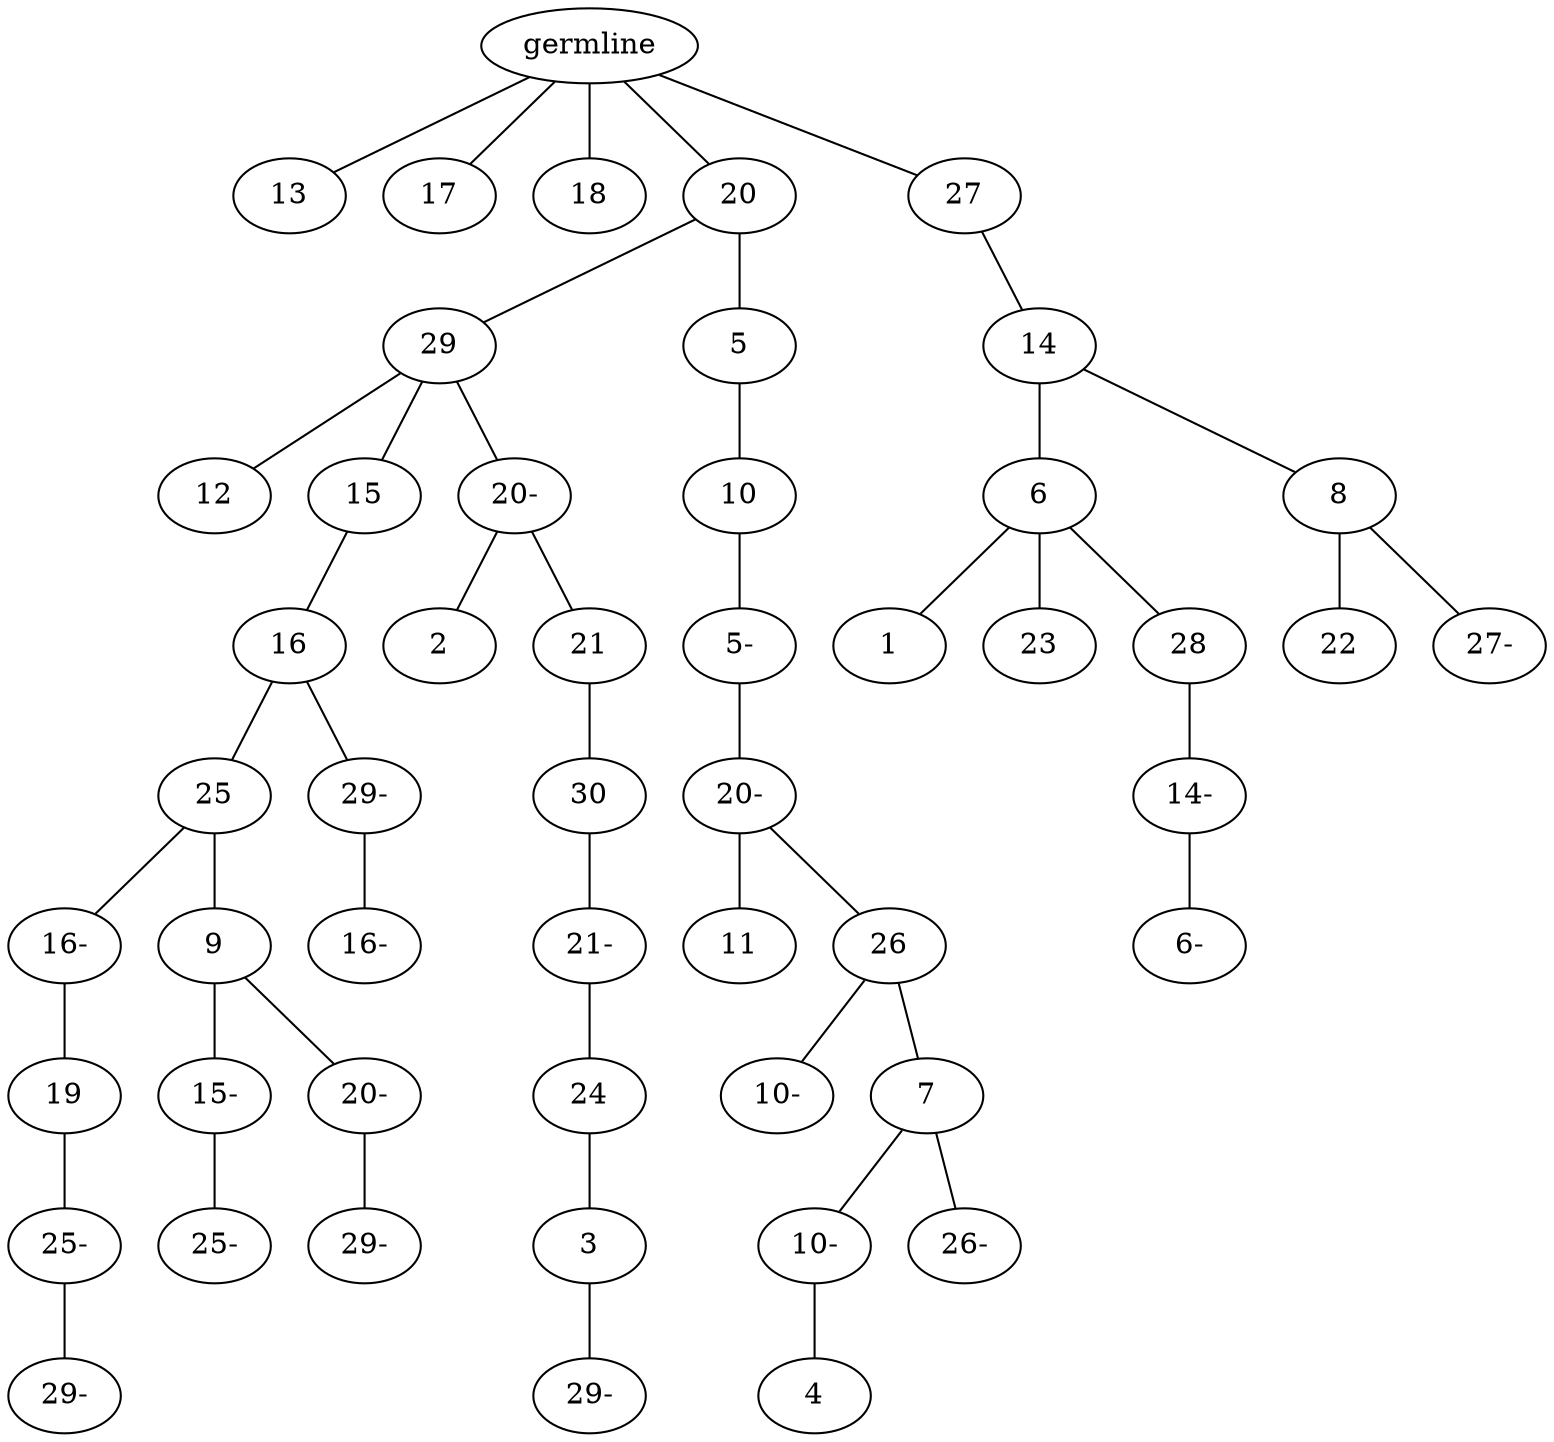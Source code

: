 graph tree {
    "140008873326000" [label="germline"];
    "140008872902080" [label="13"];
    "140008873005840" [label="17"];
    "140008873568384" [label="18"];
    "140008873252176" [label="20"];
    "140008873402768" [label="29"];
    "140008873403872" [label="12"];
    "140008873404208" [label="15"];
    "140008873192176" [label="16"];
    "140008873190736" [label="25"];
    "140008873193328" [label="16-"];
    "140008873192896" [label="19"];
    "140008873247168" [label="25-"];
    "140008873246832" [label="29-"];
    "140008873192944" [label="9"];
    "140008873191024" [label="15-"];
    "140008873250336" [label="25-"];
    "140008873248080" [label="20-"];
    "140008874014368" [label="29-"];
    "140008873190928" [label="29-"];
    "140008873191648" [label="16-"];
    "140008873403104" [label="20-"];
    "140008873191744" [label="2"];
    "140008873189728" [label="21"];
    "140008873247696" [label="30"];
    "140008873250096" [label="21-"];
    "140008873517408" [label="24"];
    "140008873215840" [label="3"];
    "140008873476688" [label="29-"];
    "140008873403488" [label="5"];
    "140008873190544" [label="10"];
    "140008873247312" [label="5-"];
    "140008873248848" [label="20-"];
    "140008873479952" [label="11"];
    "140008873517504" [label="26"];
    "140008874031088" [label="10-"];
    "140008874029456" [label="7"];
    "140008873824944" [label="10-"];
    "140008873084720" [label="4"];
    "140008873827248" [label="26-"];
    "140008873252368" [label="27"];
    "140008873404736" [label="14"];
    "140008873249664" [label="6"];
    "140008873216752" [label="1"];
    "140008874032480" [label="23"];
    "140008874033008" [label="28"];
    "140008873084000" [label="14-"];
    "140008873085056" [label="6-"];
    "140008873249856" [label="8"];
    "140008873214064" [label="22"];
    "140008873519328" [label="27-"];
    "140008873326000" -- "140008872902080";
    "140008873326000" -- "140008873005840";
    "140008873326000" -- "140008873568384";
    "140008873326000" -- "140008873252176";
    "140008873326000" -- "140008873252368";
    "140008873252176" -- "140008873402768";
    "140008873252176" -- "140008873403488";
    "140008873402768" -- "140008873403872";
    "140008873402768" -- "140008873404208";
    "140008873402768" -- "140008873403104";
    "140008873404208" -- "140008873192176";
    "140008873192176" -- "140008873190736";
    "140008873192176" -- "140008873190928";
    "140008873190736" -- "140008873193328";
    "140008873190736" -- "140008873192944";
    "140008873193328" -- "140008873192896";
    "140008873192896" -- "140008873247168";
    "140008873247168" -- "140008873246832";
    "140008873192944" -- "140008873191024";
    "140008873192944" -- "140008873248080";
    "140008873191024" -- "140008873250336";
    "140008873248080" -- "140008874014368";
    "140008873190928" -- "140008873191648";
    "140008873403104" -- "140008873191744";
    "140008873403104" -- "140008873189728";
    "140008873189728" -- "140008873247696";
    "140008873247696" -- "140008873250096";
    "140008873250096" -- "140008873517408";
    "140008873517408" -- "140008873215840";
    "140008873215840" -- "140008873476688";
    "140008873403488" -- "140008873190544";
    "140008873190544" -- "140008873247312";
    "140008873247312" -- "140008873248848";
    "140008873248848" -- "140008873479952";
    "140008873248848" -- "140008873517504";
    "140008873517504" -- "140008874031088";
    "140008873517504" -- "140008874029456";
    "140008874029456" -- "140008873824944";
    "140008874029456" -- "140008873827248";
    "140008873824944" -- "140008873084720";
    "140008873252368" -- "140008873404736";
    "140008873404736" -- "140008873249664";
    "140008873404736" -- "140008873249856";
    "140008873249664" -- "140008873216752";
    "140008873249664" -- "140008874032480";
    "140008873249664" -- "140008874033008";
    "140008874033008" -- "140008873084000";
    "140008873084000" -- "140008873085056";
    "140008873249856" -- "140008873214064";
    "140008873249856" -- "140008873519328";
}
